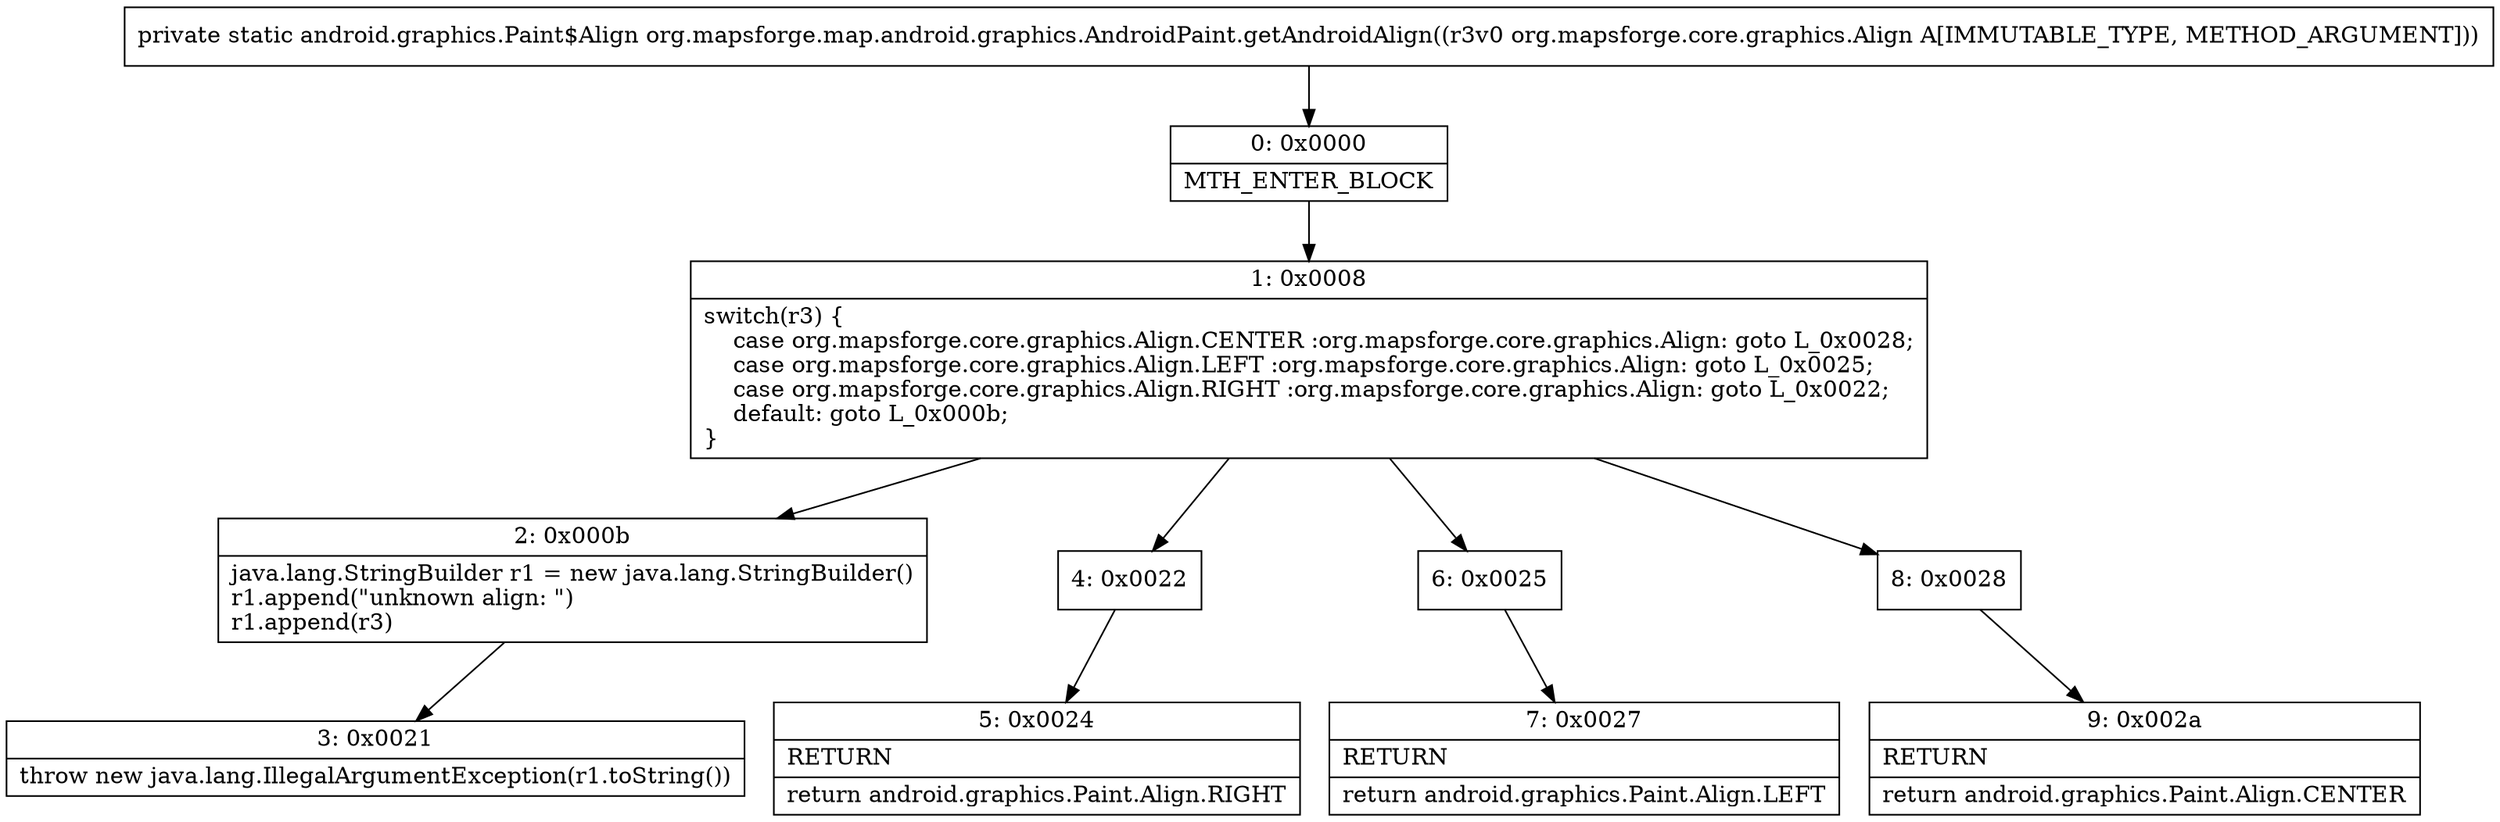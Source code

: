 digraph "CFG fororg.mapsforge.map.android.graphics.AndroidPaint.getAndroidAlign(Lorg\/mapsforge\/core\/graphics\/Align;)Landroid\/graphics\/Paint$Align;" {
Node_0 [shape=record,label="{0\:\ 0x0000|MTH_ENTER_BLOCK\l}"];
Node_1 [shape=record,label="{1\:\ 0x0008|switch(r3) \{\l    case org.mapsforge.core.graphics.Align.CENTER :org.mapsforge.core.graphics.Align: goto L_0x0028;\l    case org.mapsforge.core.graphics.Align.LEFT :org.mapsforge.core.graphics.Align: goto L_0x0025;\l    case org.mapsforge.core.graphics.Align.RIGHT :org.mapsforge.core.graphics.Align: goto L_0x0022;\l    default: goto L_0x000b;\l\}\l}"];
Node_2 [shape=record,label="{2\:\ 0x000b|java.lang.StringBuilder r1 = new java.lang.StringBuilder()\lr1.append(\"unknown align: \")\lr1.append(r3)\l}"];
Node_3 [shape=record,label="{3\:\ 0x0021|throw new java.lang.IllegalArgumentException(r1.toString())\l}"];
Node_4 [shape=record,label="{4\:\ 0x0022}"];
Node_5 [shape=record,label="{5\:\ 0x0024|RETURN\l|return android.graphics.Paint.Align.RIGHT\l}"];
Node_6 [shape=record,label="{6\:\ 0x0025}"];
Node_7 [shape=record,label="{7\:\ 0x0027|RETURN\l|return android.graphics.Paint.Align.LEFT\l}"];
Node_8 [shape=record,label="{8\:\ 0x0028}"];
Node_9 [shape=record,label="{9\:\ 0x002a|RETURN\l|return android.graphics.Paint.Align.CENTER\l}"];
MethodNode[shape=record,label="{private static android.graphics.Paint$Align org.mapsforge.map.android.graphics.AndroidPaint.getAndroidAlign((r3v0 org.mapsforge.core.graphics.Align A[IMMUTABLE_TYPE, METHOD_ARGUMENT])) }"];
MethodNode -> Node_0;
Node_0 -> Node_1;
Node_1 -> Node_2;
Node_1 -> Node_4;
Node_1 -> Node_6;
Node_1 -> Node_8;
Node_2 -> Node_3;
Node_4 -> Node_5;
Node_6 -> Node_7;
Node_8 -> Node_9;
}

